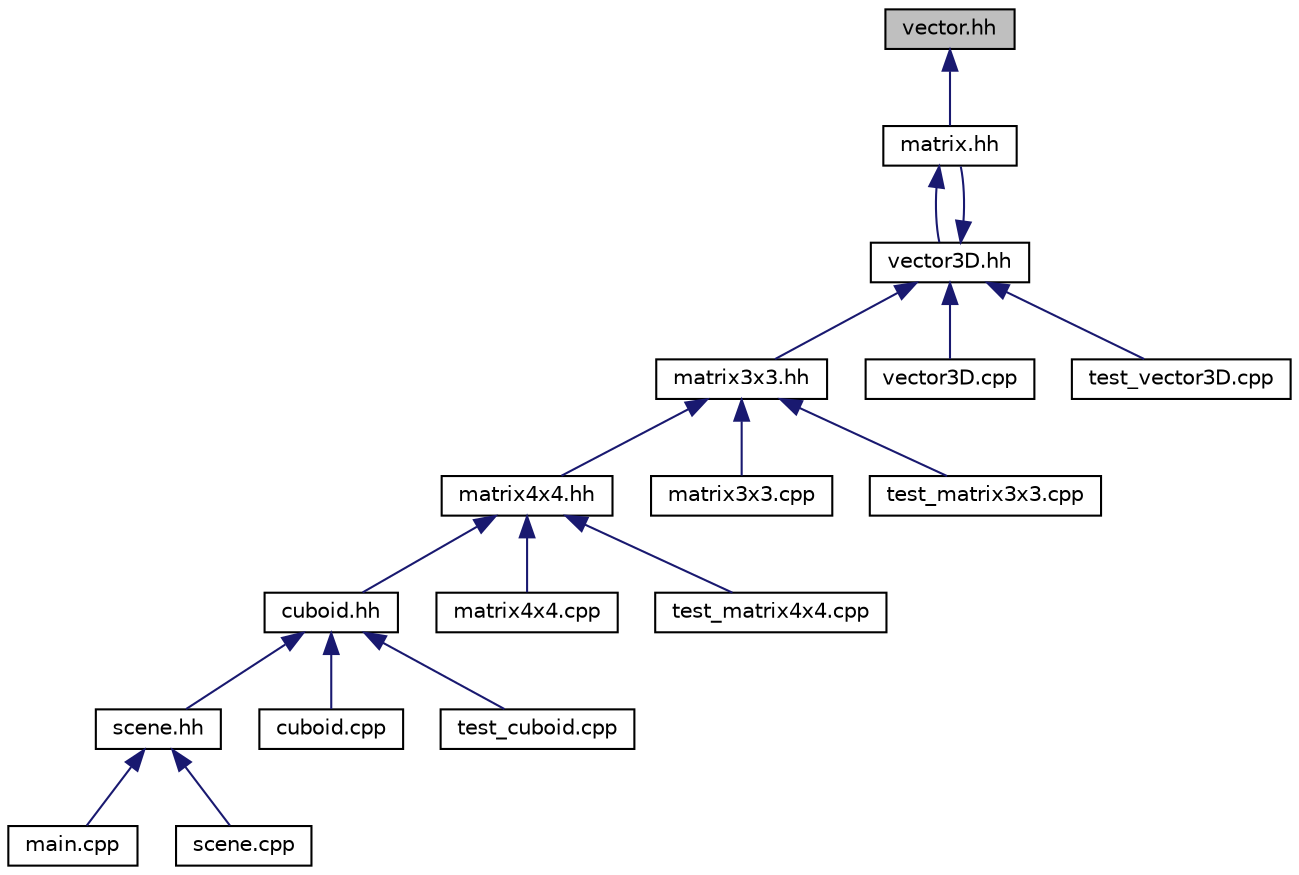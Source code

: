 digraph "vector.hh"
{
 // LATEX_PDF_SIZE
  edge [fontname="Helvetica",fontsize="10",labelfontname="Helvetica",labelfontsize="10"];
  node [fontname="Helvetica",fontsize="10",shape=record];
  Node1 [label="vector.hh",height=0.2,width=0.4,color="black", fillcolor="grey75", style="filled", fontcolor="black",tooltip="Definicja szablonu Vector."];
  Node1 -> Node2 [dir="back",color="midnightblue",fontsize="10",style="solid",fontname="Helvetica"];
  Node2 [label="matrix.hh",height=0.2,width=0.4,color="black", fillcolor="white", style="filled",URL="$matrix_8hh.html",tooltip="Definicja szablonu Matrix."];
  Node2 -> Node3 [dir="back",color="midnightblue",fontsize="10",style="solid",fontname="Helvetica"];
  Node3 [label="vector3D.hh",height=0.2,width=0.4,color="black", fillcolor="white", style="filled",URL="$vector3_d_8hh.html",tooltip="konkretyzacja szablonu Vector3D"];
  Node3 -> Node4 [dir="back",color="midnightblue",fontsize="10",style="solid",fontname="Helvetica"];
  Node4 [label="matrix3x3.hh",height=0.2,width=0.4,color="black", fillcolor="white", style="filled",URL="$matrix3x3_8hh.html",tooltip="konkretyzacja szablonu Matrix3x3"];
  Node4 -> Node5 [dir="back",color="midnightblue",fontsize="10",style="solid",fontname="Helvetica"];
  Node5 [label="matrix4x4.hh",height=0.2,width=0.4,color="black", fillcolor="white", style="filled",URL="$matrix4x4_8hh.html",tooltip="konkretyzacja szablonu Matrix3x3"];
  Node5 -> Node6 [dir="back",color="midnightblue",fontsize="10",style="solid",fontname="Helvetica"];
  Node6 [label="cuboid.hh",height=0.2,width=0.4,color="black", fillcolor="white", style="filled",URL="$cuboid_8hh.html",tooltip="Deklaracja klasy Cuboid."];
  Node6 -> Node7 [dir="back",color="midnightblue",fontsize="10",style="solid",fontname="Helvetica"];
  Node7 [label="scene.hh",height=0.2,width=0.4,color="black", fillcolor="white", style="filled",URL="$scene_8hh.html",tooltip=" "];
  Node7 -> Node8 [dir="back",color="midnightblue",fontsize="10",style="solid",fontname="Helvetica"];
  Node8 [label="main.cpp",height=0.2,width=0.4,color="black", fillcolor="white", style="filled",URL="$app_2main_8cpp.html",tooltip="Definicja funkcji main programu i funkcji wyświetlania menu."];
  Node7 -> Node9 [dir="back",color="midnightblue",fontsize="10",style="solid",fontname="Helvetica"];
  Node9 [label="scene.cpp",height=0.2,width=0.4,color="black", fillcolor="white", style="filled",URL="$scene_8cpp.html",tooltip="Definicje metod klasy Scene."];
  Node6 -> Node10 [dir="back",color="midnightblue",fontsize="10",style="solid",fontname="Helvetica"];
  Node10 [label="cuboid.cpp",height=0.2,width=0.4,color="black", fillcolor="white", style="filled",URL="$cuboid_8cpp.html",tooltip="Definicje metod klasy Cuboid."];
  Node6 -> Node11 [dir="back",color="midnightblue",fontsize="10",style="solid",fontname="Helvetica"];
  Node11 [label="test_cuboid.cpp",height=0.2,width=0.4,color="black", fillcolor="white", style="filled",URL="$test__cuboid_8cpp.html",tooltip=" "];
  Node5 -> Node12 [dir="back",color="midnightblue",fontsize="10",style="solid",fontname="Helvetica"];
  Node12 [label="matrix4x4.cpp",height=0.2,width=0.4,color="black", fillcolor="white", style="filled",URL="$matrix4x4_8cpp.html",tooltip="Metody zdefiniowane dla Macierzy4x4."];
  Node5 -> Node13 [dir="back",color="midnightblue",fontsize="10",style="solid",fontname="Helvetica"];
  Node13 [label="test_matrix4x4.cpp",height=0.2,width=0.4,color="black", fillcolor="white", style="filled",URL="$test__matrix4x4_8cpp.html",tooltip=" "];
  Node4 -> Node14 [dir="back",color="midnightblue",fontsize="10",style="solid",fontname="Helvetica"];
  Node14 [label="matrix3x3.cpp",height=0.2,width=0.4,color="black", fillcolor="white", style="filled",URL="$matrix3x3_8cpp.html",tooltip="Metody zdefiniowane dla Macierzy3x3."];
  Node4 -> Node15 [dir="back",color="midnightblue",fontsize="10",style="solid",fontname="Helvetica"];
  Node15 [label="test_matrix3x3.cpp",height=0.2,width=0.4,color="black", fillcolor="white", style="filled",URL="$test__matrix3x3_8cpp.html",tooltip=" "];
  Node3 -> Node2 [dir="back",color="midnightblue",fontsize="10",style="solid",fontname="Helvetica"];
  Node3 -> Node16 [dir="back",color="midnightblue",fontsize="10",style="solid",fontname="Helvetica"];
  Node16 [label="vector3D.cpp",height=0.2,width=0.4,color="black", fillcolor="white", style="filled",URL="$vector3_d_8cpp.html",tooltip="Metody zdefiniowane dla Wektora3D."];
  Node3 -> Node17 [dir="back",color="midnightblue",fontsize="10",style="solid",fontname="Helvetica"];
  Node17 [label="test_vector3D.cpp",height=0.2,width=0.4,color="black", fillcolor="white", style="filled",URL="$test__vector3_d_8cpp.html",tooltip=" "];
}
